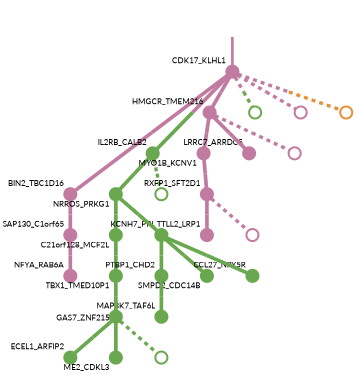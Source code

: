 strict digraph  {
graph[splines=false]; nodesep=0.7; rankdir=TB; ranksep=0.6; forcelabels=true; dpi=600; size=2.5;
0 [color="#c27ba0ff", fillcolor="#c27ba0ff", fixedsize=true, fontname=Lato, fontsize="12pt", height="0.25", label="", penwidth=3, shape=circle, style=filled, xlabel=CDK17_KLHL1];
1 [color="#c27ba0ff", fillcolor="#c27ba0ff", fixedsize=true, fontname=Lato, fontsize="12pt", height="0.25", label="", penwidth=3, shape=circle, style=filled, xlabel=BIN2_TBC1D16];
2 [color="#6aa84fff", fillcolor="#6aa84fff", fixedsize=true, fontname=Lato, fontsize="12pt", height="0.25", label="", penwidth=3, shape=circle, style=filled, xlabel=IL2RB_CALB2];
4 [color="#c27ba0ff", fillcolor="#c27ba0ff", fixedsize=true, fontname=Lato, fontsize="12pt", height="0.25", label="", penwidth=3, shape=circle, style=filled, xlabel=HMGCR_TMEM216];
21 [color="#6aa84fff", fillcolor="#6aa84fff", fixedsize=true, fontname=Lato, fontsize="12pt", height="0.25", label="", penwidth=3, shape=circle, style=solid, xlabel=""];
24 [color="#c27ba0ff", fillcolor="#c27ba0ff", fixedsize=true, fontname=Lato, fontsize="12pt", height="0.25", label="", penwidth=3, shape=circle, style=solid, xlabel=""];
27 [color="#e69138ff", fillcolor="#e69138ff", fixedsize=true, fontname=Lato, fontsize="12pt", height="0.25", label="", penwidth=3, shape=circle, style=solid, xlabel=""];
5 [color="#c27ba0ff", fillcolor="#c27ba0ff", fixedsize=true, fontname=Lato, fontsize="12pt", height="0.25", label="", penwidth=3, shape=circle, style=filled, xlabel=SAP130_C1orf65];
7 [color="#6aa84fff", fillcolor="#6aa84fff", fixedsize=true, fontname=Lato, fontsize="12pt", height="0.25", label="", penwidth=3, shape=circle, style=filled, xlabel=NRROS_PRKG1];
22 [color="#6aa84fff", fillcolor="#6aa84fff", fixedsize=true, fontname=Lato, fontsize="12pt", height="0.25", label="", penwidth=3, shape=circle, style=solid, xlabel=""];
3 [color="#c27ba0ff", fillcolor="#c27ba0ff", fixedsize=true, fontname=Lato, fontsize="12pt", height="0.25", label="", penwidth=3, shape=circle, style=filled, xlabel=MYO1B_KCNV1];
6 [color="#c27ba0ff", fillcolor="#c27ba0ff", fixedsize=true, fontname=Lato, fontsize="12pt", height="0.25", label="", penwidth=3, shape=circle, style=filled, xlabel=RXFP1_SFT2D1];
11 [color="#c27ba0ff", fillcolor="#c27ba0ff", fixedsize=true, fontname=Lato, fontsize="12pt", height="0.25", label="", penwidth=3, shape=circle, style=filled, xlabel=LRRC7_ARRDC5];
25 [color="#c27ba0ff", fillcolor="#c27ba0ff", fixedsize=true, fontname=Lato, fontsize="12pt", height="0.25", label="", penwidth=3, shape=circle, style=solid, xlabel=""];
15 [color="#c27ba0ff", fillcolor="#c27ba0ff", fixedsize=true, fontname=Lato, fontsize="12pt", height="0.25", label="", penwidth=3, shape=circle, style=filled, xlabel=NFYA_RAB6A];
18 [color="#c27ba0ff", fillcolor="#c27ba0ff", fixedsize=true, fontname=Lato, fontsize="12pt", height="0.25", label="", penwidth=3, shape=circle, style=filled, xlabel=TTLL2_LRP1];
26 [color="#c27ba0ff", fillcolor="#c27ba0ff", fixedsize=true, fontname=Lato, fontsize="12pt", height="0.25", label="", penwidth=3, shape=circle, style=solid, xlabel=""];
12 [color="#6aa84fff", fillcolor="#6aa84fff", fixedsize=true, fontname=Lato, fontsize="12pt", height="0.25", label="", penwidth=3, shape=circle, style=filled, xlabel=C21orf128_MCF2L];
14 [color="#6aa84fff", fillcolor="#6aa84fff", fixedsize=true, fontname=Lato, fontsize="12pt", height="0.25", label="", penwidth=3, shape=circle, style=filled, xlabel=KCNH7_PPL];
9 [color="#6aa84fff", fillcolor="#6aa84fff", fixedsize=true, fontname=Lato, fontsize="12pt", height="0.25", label="", penwidth=3, shape=circle, style=filled, xlabel=PTBP1_CHD2];
13 [color="#6aa84fff", fillcolor="#6aa84fff", fixedsize=true, fontname=Lato, fontsize="12pt", height="0.25", label="", penwidth=3, shape=circle, style=filled, xlabel=MAP3K7_TAF6L];
19 [color="#6aa84fff", fillcolor="#6aa84fff", fixedsize=true, fontname=Lato, fontsize="12pt", height="0.25", label="", penwidth=3, shape=circle, style=filled, xlabel=TBX1_TMED10P1];
10 [color="#6aa84fff", fillcolor="#6aa84fff", fixedsize=true, fontname=Lato, fontsize="12pt", height="0.25", label="", penwidth=3, shape=circle, style=filled, xlabel=SMPD2_CDC14B];
16 [color="#6aa84fff", fillcolor="#6aa84fff", fixedsize=true, fontname=Lato, fontsize="12pt", height="0.25", label="", penwidth=3, shape=circle, style=filled, xlabel=CCL27_NPY5R];
20 [color="#6aa84fff", fillcolor="#6aa84fff", fixedsize=true, fontname=Lato, fontsize="12pt", height="0.25", label="", penwidth=3, shape=circle, style=filled, xlabel=GAS7_ZNF215];
8 [color="#6aa84fff", fillcolor="#6aa84fff", fixedsize=true, fontname=Lato, fontsize="12pt", height="0.25", label="", penwidth=3, shape=circle, style=filled, xlabel=ECEL1_ARFIP2];
17 [color="#6aa84fff", fillcolor="#6aa84fff", fixedsize=true, fontname=Lato, fontsize="12pt", height="0.25", label="", penwidth=3, shape=circle, style=filled, xlabel=ME2_CDKL3];
23 [color="#6aa84fff", fillcolor="#6aa84fff", fixedsize=true, fontname=Lato, fontsize="12pt", height="0.25", label="", penwidth=3, shape=circle, style=solid, xlabel=""];
normal [label="", penwidth=3, style=invis, xlabel=CDK17_KLHL1];
0 -> 1  [arrowsize=0, color="#c27ba0ff;0.5:#c27ba0ff", minlen="3.0", penwidth="5.5", style=solid];
0 -> 2  [arrowsize=0, color="#c27ba0ff;0.5:#6aa84fff", minlen="2.0837438106536865", penwidth="5.5", style=solid];
0 -> 4  [arrowsize=0, color="#c27ba0ff;0.5:#c27ba0ff", minlen="1.4433497190475464", penwidth="5.5", style=solid];
0 -> 21  [arrowsize=0, color="#c27ba0ff;0.5:#6aa84fff", minlen="1.0295566320419312", penwidth=5, style=dashed];
0 -> 24  [arrowsize=0, color="#c27ba0ff;0.5:#c27ba0ff", minlen="1.0295566320419312", penwidth=5, style=dashed];
0 -> 27  [arrowsize=0, color="#c27ba0ff;0.5:#e69138ff", minlen="1.0295566320419312", penwidth=5, style=dashed];
1 -> 5  [arrowsize=0, color="#c27ba0ff;0.5:#c27ba0ff", minlen="1.4039409160614014", penwidth="5.5", style=solid];
2 -> 7  [arrowsize=0, color="#6aa84fff;0.5:#6aa84fff", minlen="1.3448275327682495", penwidth="5.5", style=solid];
2 -> 22  [arrowsize=0, color="#6aa84fff;0.5:#6aa84fff", minlen="1.0295566320419312", penwidth=5, style=dashed];
4 -> 3  [arrowsize=0, color="#c27ba0ff;0.5:#c27ba0ff", minlen="1.5812807083129883", penwidth="5.5", style=solid];
4 -> 11  [arrowsize=0, color="#c27ba0ff;0.5:#c27ba0ff", minlen="1.0985221862792969", penwidth="5.5", style=solid];
4 -> 25  [arrowsize=0, color="#c27ba0ff;0.5:#c27ba0ff", minlen="1.0295566320419312", penwidth=5, style=dashed];
5 -> 15  [arrowsize=0, color="#c27ba0ff;0.5:#c27ba0ff", minlen="1.0788177251815796", penwidth="5.5", style=solid];
7 -> 12  [arrowsize=0, color="#6aa84fff;0.5:#6aa84fff", minlen="1.0886698961257935", penwidth="5.5", style=solid];
7 -> 14  [arrowsize=0, color="#6aa84fff;0.5:#6aa84fff", minlen="1.0788177251815796", penwidth="5.5", style=solid];
3 -> 6  [arrowsize=0, color="#c27ba0ff;0.5:#c27ba0ff", minlen="1.384236454963684", penwidth="5.5", style=solid];
6 -> 18  [arrowsize=0, color="#c27ba0ff;0.5:#c27ba0ff", minlen="1.0689655542373657", penwidth="5.5", style=solid];
6 -> 26  [arrowsize=0, color="#c27ba0ff;0.5:#c27ba0ff", minlen="1.0295566320419312", penwidth=5, style=dashed];
12 -> 19  [arrowsize=0, color="#6aa84fff;0.5:#6aa84fff", minlen="1.0591132640838623", penwidth="5.5", style=solid];
14 -> 9  [arrowsize=0, color="#6aa84fff;0.5:#6aa84fff", minlen="1.167487621307373", penwidth="5.5", style=solid];
14 -> 10  [arrowsize=0, color="#6aa84fff;0.5:#6aa84fff", minlen="1.1083743572235107", penwidth="5.5", style=solid];
14 -> 16  [arrowsize=0, color="#6aa84fff;0.5:#6aa84fff", minlen="1.0788177251815796", penwidth="5.5", style=solid];
9 -> 13  [arrowsize=0, color="#6aa84fff;0.5:#6aa84fff", minlen="1.0788177251815796", penwidth="5.5", style=solid];
19 -> 20  [arrowsize=0, color="#6aa84fff;0.5:#6aa84fff", minlen="1.0591132640838623", penwidth="5.5", style=solid];
20 -> 8  [arrowsize=0, color="#6aa84fff;0.5:#6aa84fff", minlen="1.1773399114608765", penwidth="5.5", style=solid];
20 -> 17  [arrowsize=0, color="#6aa84fff;0.5:#6aa84fff", minlen="1.0689655542373657", penwidth="5.5", style=solid];
20 -> 23  [arrowsize=0, color="#6aa84fff;0.5:#6aa84fff", minlen="1.0295566320419312", penwidth=5, style=dashed];
normal -> 0  [arrowsize=0, color="#c27ba0ff", label="", penwidth=4, style=solid];
}
